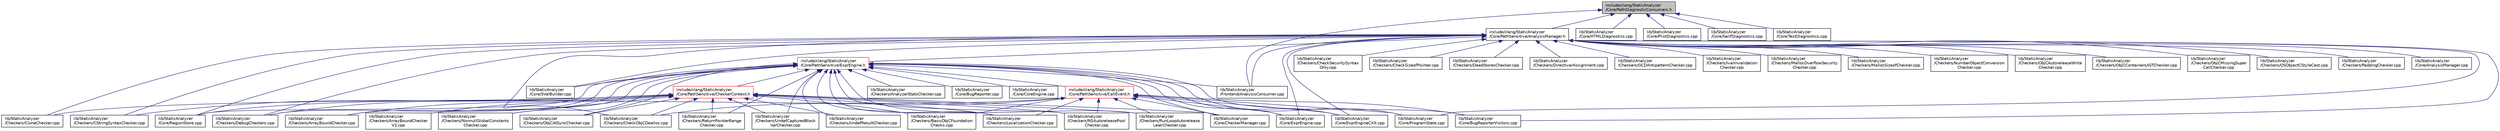 digraph "include/clang/StaticAnalyzer/Core/PathDiagnosticConsumers.h"
{
 // LATEX_PDF_SIZE
  bgcolor="transparent";
  edge [fontname="Helvetica",fontsize="10",labelfontname="Helvetica",labelfontsize="10"];
  node [fontname="Helvetica",fontsize="10",shape=record];
  Node1 [label="include/clang/StaticAnalyzer\l/Core/PathDiagnosticConsumers.h",height=0.2,width=0.4,color="black", fillcolor="grey75", style="filled", fontcolor="black",tooltip=" "];
  Node1 -> Node2 [dir="back",color="midnightblue",fontsize="10",style="solid",fontname="Helvetica"];
  Node2 [label="include/clang/StaticAnalyzer\l/Core/PathSensitive/AnalysisManager.h",height=0.2,width=0.4,color="black",URL="$AnalysisManager_8h.html",tooltip=" "];
  Node2 -> Node3 [dir="back",color="midnightblue",fontsize="10",style="solid",fontname="Helvetica"];
  Node3 [label="include/clang/StaticAnalyzer\l/Core/PathSensitive/ExprEngine.h",height=0.2,width=0.4,color="red",URL="$ExprEngine_8h.html",tooltip=" "];
  Node3 -> Node4 [dir="back",color="midnightblue",fontsize="10",style="solid",fontname="Helvetica"];
  Node4 [label="include/clang/StaticAnalyzer\l/Core/PathSensitive/CallEvent.h",height=0.2,width=0.4,color="red",URL="$CallEvent_8h.html",tooltip=" "];
  Node4 -> Node6 [dir="back",color="midnightblue",fontsize="10",style="solid",fontname="Helvetica"];
  Node6 [label="lib/StaticAnalyzer\l/Checkers/BasicObjCFoundation\lChecks.cpp",height=0.2,width=0.4,color="black",URL="$BasicObjCFoundationChecks_8cpp.html",tooltip=" "];
  Node4 -> Node39 [dir="back",color="midnightblue",fontsize="10",style="solid",fontname="Helvetica"];
  Node39 [label="lib/StaticAnalyzer\l/Checkers/CheckObjCDealloc.cpp",height=0.2,width=0.4,color="black",URL="$CheckObjCDealloc_8cpp.html",tooltip=" "];
  Node4 -> Node47 [dir="back",color="midnightblue",fontsize="10",style="solid",fontname="Helvetica"];
  Node47 [label="lib/StaticAnalyzer\l/Checkers/LocalizationChecker.cpp",height=0.2,width=0.4,color="black",URL="$LocalizationChecker_8cpp.html",tooltip=" "];
  Node4 -> Node58 [dir="back",color="midnightblue",fontsize="10",style="solid",fontname="Helvetica"];
  Node58 [label="lib/StaticAnalyzer\l/Checkers/NSAutoreleasePool\lChecker.cpp",height=0.2,width=0.4,color="black",URL="$NSAutoreleasePoolChecker_8cpp.html",tooltip=" "];
  Node4 -> Node67 [dir="back",color="midnightblue",fontsize="10",style="solid",fontname="Helvetica"];
  Node67 [label="lib/StaticAnalyzer\l/Checkers/RunLoopAutorelease\lLeakChecker.cpp",height=0.2,width=0.4,color="black",URL="$RunLoopAutoreleaseLeakChecker_8cpp.html",tooltip=" "];
  Node4 -> Node79 [dir="back",color="midnightblue",fontsize="10",style="solid",fontname="Helvetica"];
  Node79 [label="lib/StaticAnalyzer\l/Core/BugReporterVisitors.cpp",height=0.2,width=0.4,color="black",URL="$BugReporterVisitors_8cpp.html",tooltip=" "];
  Node4 -> Node80 [dir="back",color="midnightblue",fontsize="10",style="solid",fontname="Helvetica"];
  Node80 [label="lib/StaticAnalyzer\l/Core/CheckerManager.cpp",height=0.2,width=0.4,color="black",URL="$CheckerManager_8cpp.html",tooltip=" "];
  Node4 -> Node82 [dir="back",color="midnightblue",fontsize="10",style="solid",fontname="Helvetica"];
  Node82 [label="lib/StaticAnalyzer\l/Core/ExprEngine.cpp",height=0.2,width=0.4,color="black",URL="$ExprEngine_8cpp.html",tooltip=" "];
  Node4 -> Node84 [dir="back",color="midnightblue",fontsize="10",style="solid",fontname="Helvetica"];
  Node84 [label="lib/StaticAnalyzer\l/Core/ExprEngineCXX.cpp",height=0.2,width=0.4,color="black",URL="$ExprEngineCXX_8cpp.html",tooltip=" "];
  Node4 -> Node87 [dir="back",color="midnightblue",fontsize="10",style="solid",fontname="Helvetica"];
  Node87 [label="lib/StaticAnalyzer\l/Core/ProgramState.cpp",height=0.2,width=0.4,color="black",URL="$ProgramState_8cpp.html",tooltip=" "];
  Node4 -> Node88 [dir="back",color="midnightblue",fontsize="10",style="solid",fontname="Helvetica"];
  Node88 [label="lib/StaticAnalyzer\l/Core/RegionStore.cpp",height=0.2,width=0.4,color="black",URL="$RegionStore_8cpp.html",tooltip=" "];
  Node3 -> Node90 [dir="back",color="midnightblue",fontsize="10",style="solid",fontname="Helvetica"];
  Node90 [label="include/clang/StaticAnalyzer\l/Core/PathSensitive/CheckerContext.h",height=0.2,width=0.4,color="red",URL="$CheckerContext_8h.html",tooltip=" "];
  Node90 -> Node96 [dir="back",color="midnightblue",fontsize="10",style="solid",fontname="Helvetica"];
  Node96 [label="lib/StaticAnalyzer\l/Checkers/ArrayBoundChecker.cpp",height=0.2,width=0.4,color="black",URL="$ArrayBoundChecker_8cpp.html",tooltip=" "];
  Node90 -> Node97 [dir="back",color="midnightblue",fontsize="10",style="solid",fontname="Helvetica"];
  Node97 [label="lib/StaticAnalyzer\l/Checkers/ArrayBoundChecker\lV2.cpp",height=0.2,width=0.4,color="black",URL="$ArrayBoundCheckerV2_8cpp.html",tooltip=" "];
  Node90 -> Node6 [dir="back",color="midnightblue",fontsize="10",style="solid",fontname="Helvetica"];
  Node90 -> Node39 [dir="back",color="midnightblue",fontsize="10",style="solid",fontname="Helvetica"];
  Node90 -> Node103 [dir="back",color="midnightblue",fontsize="10",style="solid",fontname="Helvetica"];
  Node103 [label="lib/StaticAnalyzer\l/Checkers/CloneChecker.cpp",height=0.2,width=0.4,color="black",URL="$CloneChecker_8cpp.html",tooltip=" "];
  Node90 -> Node105 [dir="back",color="midnightblue",fontsize="10",style="solid",fontname="Helvetica"];
  Node105 [label="lib/StaticAnalyzer\l/Checkers/CStringSyntaxChecker.cpp",height=0.2,width=0.4,color="black",URL="$CStringSyntaxChecker_8cpp.html",tooltip=" "];
  Node90 -> Node107 [dir="back",color="midnightblue",fontsize="10",style="solid",fontname="Helvetica"];
  Node107 [label="lib/StaticAnalyzer\l/Checkers/DebugCheckers.cpp",height=0.2,width=0.4,color="black",URL="$DebugCheckers_8cpp.html",tooltip=" "];
  Node90 -> Node47 [dir="back",color="midnightblue",fontsize="10",style="solid",fontname="Helvetica"];
  Node90 -> Node115 [dir="back",color="midnightblue",fontsize="10",style="solid",fontname="Helvetica"];
  Node115 [label="lib/StaticAnalyzer\l/Checkers/NonnullGlobalConstants\lChecker.cpp",height=0.2,width=0.4,color="black",URL="$NonnullGlobalConstantsChecker_8cpp.html",tooltip=" "];
  Node90 -> Node58 [dir="back",color="midnightblue",fontsize="10",style="solid",fontname="Helvetica"];
  Node90 -> Node117 [dir="back",color="midnightblue",fontsize="10",style="solid",fontname="Helvetica"];
  Node117 [label="lib/StaticAnalyzer\l/Checkers/ObjCAtSyncChecker.cpp",height=0.2,width=0.4,color="black",URL="$ObjCAtSyncChecker_8cpp.html",tooltip=" "];
  Node90 -> Node123 [dir="back",color="midnightblue",fontsize="10",style="solid",fontname="Helvetica"];
  Node123 [label="lib/StaticAnalyzer\l/Checkers/ReturnPointerRange\lChecker.cpp",height=0.2,width=0.4,color="black",URL="$ReturnPointerRangeChecker_8cpp.html",tooltip=" "];
  Node90 -> Node67 [dir="back",color="midnightblue",fontsize="10",style="solid",fontname="Helvetica"];
  Node90 -> Node126 [dir="back",color="midnightblue",fontsize="10",style="solid",fontname="Helvetica"];
  Node126 [label="lib/StaticAnalyzer\l/Checkers/UndefCapturedBlock\lVarChecker.cpp",height=0.2,width=0.4,color="black",URL="$UndefCapturedBlockVarChecker_8cpp.html",tooltip=" "];
  Node90 -> Node129 [dir="back",color="midnightblue",fontsize="10",style="solid",fontname="Helvetica"];
  Node129 [label="lib/StaticAnalyzer\l/Checkers/UndefResultChecker.cpp",height=0.2,width=0.4,color="black",URL="$UndefResultChecker_8cpp.html",tooltip=" "];
  Node90 -> Node80 [dir="back",color="midnightblue",fontsize="10",style="solid",fontname="Helvetica"];
  Node3 -> Node137 [dir="back",color="midnightblue",fontsize="10",style="solid",fontname="Helvetica"];
  Node137 [label="lib/StaticAnalyzer\l/Checkers/AnalyzerStatsChecker.cpp",height=0.2,width=0.4,color="black",URL="$AnalyzerStatsChecker_8cpp.html",tooltip=" "];
  Node3 -> Node96 [dir="back",color="midnightblue",fontsize="10",style="solid",fontname="Helvetica"];
  Node3 -> Node97 [dir="back",color="midnightblue",fontsize="10",style="solid",fontname="Helvetica"];
  Node3 -> Node6 [dir="back",color="midnightblue",fontsize="10",style="solid",fontname="Helvetica"];
  Node3 -> Node107 [dir="back",color="midnightblue",fontsize="10",style="solid",fontname="Helvetica"];
  Node3 -> Node47 [dir="back",color="midnightblue",fontsize="10",style="solid",fontname="Helvetica"];
  Node3 -> Node115 [dir="back",color="midnightblue",fontsize="10",style="solid",fontname="Helvetica"];
  Node3 -> Node58 [dir="back",color="midnightblue",fontsize="10",style="solid",fontname="Helvetica"];
  Node3 -> Node117 [dir="back",color="midnightblue",fontsize="10",style="solid",fontname="Helvetica"];
  Node3 -> Node123 [dir="back",color="midnightblue",fontsize="10",style="solid",fontname="Helvetica"];
  Node3 -> Node67 [dir="back",color="midnightblue",fontsize="10",style="solid",fontname="Helvetica"];
  Node3 -> Node126 [dir="back",color="midnightblue",fontsize="10",style="solid",fontname="Helvetica"];
  Node3 -> Node129 [dir="back",color="midnightblue",fontsize="10",style="solid",fontname="Helvetica"];
  Node3 -> Node138 [dir="back",color="midnightblue",fontsize="10",style="solid",fontname="Helvetica"];
  Node138 [label="lib/StaticAnalyzer\l/Core/BugReporter.cpp",height=0.2,width=0.4,color="black",URL="$BugReporter_8cpp.html",tooltip=" "];
  Node3 -> Node79 [dir="back",color="midnightblue",fontsize="10",style="solid",fontname="Helvetica"];
  Node3 -> Node80 [dir="back",color="midnightblue",fontsize="10",style="solid",fontname="Helvetica"];
  Node3 -> Node139 [dir="back",color="midnightblue",fontsize="10",style="solid",fontname="Helvetica"];
  Node139 [label="lib/StaticAnalyzer\l/Core/CoreEngine.cpp",height=0.2,width=0.4,color="black",URL="$CoreEngine_8cpp.html",tooltip=" "];
  Node3 -> Node82 [dir="back",color="midnightblue",fontsize="10",style="solid",fontname="Helvetica"];
  Node3 -> Node84 [dir="back",color="midnightblue",fontsize="10",style="solid",fontname="Helvetica"];
  Node3 -> Node87 [dir="back",color="midnightblue",fontsize="10",style="solid",fontname="Helvetica"];
  Node3 -> Node88 [dir="back",color="midnightblue",fontsize="10",style="solid",fontname="Helvetica"];
  Node3 -> Node143 [dir="back",color="midnightblue",fontsize="10",style="solid",fontname="Helvetica"];
  Node143 [label="lib/StaticAnalyzer\l/Core/SValBuilder.cpp",height=0.2,width=0.4,color="black",URL="$SValBuilder_8cpp.html",tooltip=" "];
  Node3 -> Node144 [dir="back",color="midnightblue",fontsize="10",style="solid",fontname="Helvetica"];
  Node144 [label="lib/StaticAnalyzer\l/Frontend/AnalysisConsumer.cpp",height=0.2,width=0.4,color="black",URL="$AnalysisConsumer_8cpp.html",tooltip=" "];
  Node2 -> Node39 [dir="back",color="midnightblue",fontsize="10",style="solid",fontname="Helvetica"];
  Node2 -> Node145 [dir="back",color="midnightblue",fontsize="10",style="solid",fontname="Helvetica"];
  Node145 [label="lib/StaticAnalyzer\l/Checkers/CheckSecuritySyntax\lOnly.cpp",height=0.2,width=0.4,color="black",URL="$CheckSecuritySyntaxOnly_8cpp.html",tooltip=" "];
  Node2 -> Node146 [dir="back",color="midnightblue",fontsize="10",style="solid",fontname="Helvetica"];
  Node146 [label="lib/StaticAnalyzer\l/Checkers/CheckSizeofPointer.cpp",height=0.2,width=0.4,color="black",URL="$CheckSizeofPointer_8cpp.html",tooltip=" "];
  Node2 -> Node103 [dir="back",color="midnightblue",fontsize="10",style="solid",fontname="Helvetica"];
  Node2 -> Node105 [dir="back",color="midnightblue",fontsize="10",style="solid",fontname="Helvetica"];
  Node2 -> Node147 [dir="back",color="midnightblue",fontsize="10",style="solid",fontname="Helvetica"];
  Node147 [label="lib/StaticAnalyzer\l/Checkers/DeadStoresChecker.cpp",height=0.2,width=0.4,color="black",URL="$DeadStoresChecker_8cpp.html",tooltip=" "];
  Node2 -> Node107 [dir="back",color="midnightblue",fontsize="10",style="solid",fontname="Helvetica"];
  Node2 -> Node148 [dir="back",color="midnightblue",fontsize="10",style="solid",fontname="Helvetica"];
  Node148 [label="lib/StaticAnalyzer\l/Checkers/DirectIvarAssignment.cpp",height=0.2,width=0.4,color="black",URL="$DirectIvarAssignment_8cpp.html",tooltip=" "];
  Node2 -> Node149 [dir="back",color="midnightblue",fontsize="10",style="solid",fontname="Helvetica"];
  Node149 [label="lib/StaticAnalyzer\l/Checkers/GCDAntipatternChecker.cpp",height=0.2,width=0.4,color="black",URL="$GCDAntipatternChecker_8cpp.html",tooltip=" "];
  Node2 -> Node150 [dir="back",color="midnightblue",fontsize="10",style="solid",fontname="Helvetica"];
  Node150 [label="lib/StaticAnalyzer\l/Checkers/IvarInvalidation\lChecker.cpp",height=0.2,width=0.4,color="black",URL="$IvarInvalidationChecker_8cpp.html",tooltip=" "];
  Node2 -> Node151 [dir="back",color="midnightblue",fontsize="10",style="solid",fontname="Helvetica"];
  Node151 [label="lib/StaticAnalyzer\l/Checkers/MallocOverflowSecurity\lChecker.cpp",height=0.2,width=0.4,color="black",URL="$MallocOverflowSecurityChecker_8cpp.html",tooltip=" "];
  Node2 -> Node152 [dir="back",color="midnightblue",fontsize="10",style="solid",fontname="Helvetica"];
  Node152 [label="lib/StaticAnalyzer\l/Checkers/MallocSizeofChecker.cpp",height=0.2,width=0.4,color="black",URL="$MallocSizeofChecker_8cpp.html",tooltip=" "];
  Node2 -> Node153 [dir="back",color="midnightblue",fontsize="10",style="solid",fontname="Helvetica"];
  Node153 [label="lib/StaticAnalyzer\l/Checkers/NumberObjectConversion\lChecker.cpp",height=0.2,width=0.4,color="black",URL="$NumberObjectConversionChecker_8cpp.html",tooltip=" "];
  Node2 -> Node154 [dir="back",color="midnightblue",fontsize="10",style="solid",fontname="Helvetica"];
  Node154 [label="lib/StaticAnalyzer\l/Checkers/ObjCAutoreleaseWrite\lChecker.cpp",height=0.2,width=0.4,color="black",URL="$ObjCAutoreleaseWriteChecker_8cpp.html",tooltip=" "];
  Node2 -> Node155 [dir="back",color="midnightblue",fontsize="10",style="solid",fontname="Helvetica"];
  Node155 [label="lib/StaticAnalyzer\l/Checkers/ObjCContainersASTChecker.cpp",height=0.2,width=0.4,color="black",URL="$ObjCContainersASTChecker_8cpp.html",tooltip=" "];
  Node2 -> Node156 [dir="back",color="midnightblue",fontsize="10",style="solid",fontname="Helvetica"];
  Node156 [label="lib/StaticAnalyzer\l/Checkers/ObjCMissingSuper\lCallChecker.cpp",height=0.2,width=0.4,color="black",URL="$ObjCMissingSuperCallChecker_8cpp.html",tooltip=" "];
  Node2 -> Node157 [dir="back",color="midnightblue",fontsize="10",style="solid",fontname="Helvetica"];
  Node157 [label="lib/StaticAnalyzer\l/Checkers/OSObjectCStyleCast.cpp",height=0.2,width=0.4,color="black",URL="$OSObjectCStyleCast_8cpp.html",tooltip=" "];
  Node2 -> Node158 [dir="back",color="midnightblue",fontsize="10",style="solid",fontname="Helvetica"];
  Node158 [label="lib/StaticAnalyzer\l/Checkers/PaddingChecker.cpp",height=0.2,width=0.4,color="black",URL="$PaddingChecker_8cpp.html",tooltip=" "];
  Node2 -> Node159 [dir="back",color="midnightblue",fontsize="10",style="solid",fontname="Helvetica"];
  Node159 [label="lib/StaticAnalyzer\l/Core/AnalysisManager.cpp",height=0.2,width=0.4,color="black",URL="$AnalysisManager_8cpp.html",tooltip=" "];
  Node2 -> Node79 [dir="back",color="midnightblue",fontsize="10",style="solid",fontname="Helvetica"];
  Node2 -> Node82 [dir="back",color="midnightblue",fontsize="10",style="solid",fontname="Helvetica"];
  Node2 -> Node84 [dir="back",color="midnightblue",fontsize="10",style="solid",fontname="Helvetica"];
  Node2 -> Node87 [dir="back",color="midnightblue",fontsize="10",style="solid",fontname="Helvetica"];
  Node2 -> Node88 [dir="back",color="midnightblue",fontsize="10",style="solid",fontname="Helvetica"];
  Node2 -> Node143 [dir="back",color="midnightblue",fontsize="10",style="solid",fontname="Helvetica"];
  Node2 -> Node144 [dir="back",color="midnightblue",fontsize="10",style="solid",fontname="Helvetica"];
  Node1 -> Node160 [dir="back",color="midnightblue",fontsize="10",style="solid",fontname="Helvetica"];
  Node160 [label="lib/StaticAnalyzer\l/Core/HTMLDiagnostics.cpp",height=0.2,width=0.4,color="black",URL="$HTMLDiagnostics_8cpp.html",tooltip=" "];
  Node1 -> Node161 [dir="back",color="midnightblue",fontsize="10",style="solid",fontname="Helvetica"];
  Node161 [label="lib/StaticAnalyzer\l/Core/PlistDiagnostics.cpp",height=0.2,width=0.4,color="black",URL="$PlistDiagnostics_8cpp.html",tooltip=" "];
  Node1 -> Node162 [dir="back",color="midnightblue",fontsize="10",style="solid",fontname="Helvetica"];
  Node162 [label="lib/StaticAnalyzer\l/Core/SarifDiagnostics.cpp",height=0.2,width=0.4,color="black",URL="$SarifDiagnostics_8cpp.html",tooltip=" "];
  Node1 -> Node163 [dir="back",color="midnightblue",fontsize="10",style="solid",fontname="Helvetica"];
  Node163 [label="lib/StaticAnalyzer\l/Core/TextDiagnostics.cpp",height=0.2,width=0.4,color="black",URL="$TextDiagnostics_8cpp.html",tooltip=" "];
  Node1 -> Node144 [dir="back",color="midnightblue",fontsize="10",style="solid",fontname="Helvetica"];
}
